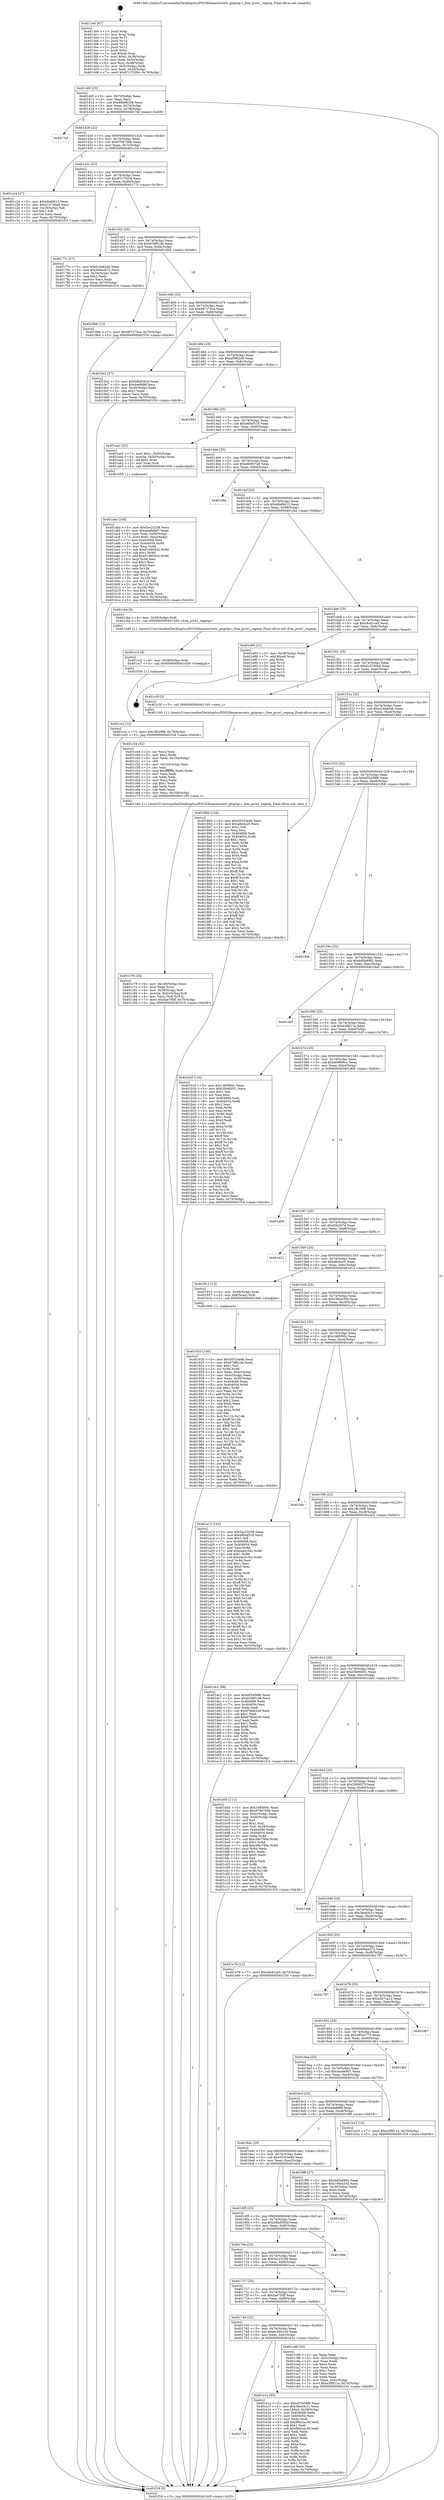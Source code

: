 digraph "0x4013e0" {
  label = "0x4013e0 (/mnt/c/Users/mathe/Desktop/tcc/POCII/binaries/extr_gitgrep.c_free_pcre1_regexp_Final-ollvm.out::main(0))"
  labelloc = "t"
  node[shape=record]

  Entry [label="",width=0.3,height=0.3,shape=circle,fillcolor=black,style=filled]
  "0x40140f" [label="{
     0x40140f [23]\l
     | [instrs]\l
     &nbsp;&nbsp;0x40140f \<+3\>: mov -0x70(%rbp),%eax\l
     &nbsp;&nbsp;0x401412 \<+2\>: mov %eax,%ecx\l
     &nbsp;&nbsp;0x401414 \<+6\>: sub $0x86b88358,%ecx\l
     &nbsp;&nbsp;0x40141a \<+3\>: mov %eax,-0x74(%rbp)\l
     &nbsp;&nbsp;0x40141d \<+3\>: mov %ecx,-0x78(%rbp)\l
     &nbsp;&nbsp;0x401420 \<+6\>: je 00000000004017ef \<main+0x40f\>\l
  }"]
  "0x4017ef" [label="{
     0x4017ef\l
  }", style=dashed]
  "0x401426" [label="{
     0x401426 [22]\l
     | [instrs]\l
     &nbsp;&nbsp;0x401426 \<+5\>: jmp 000000000040142b \<main+0x4b\>\l
     &nbsp;&nbsp;0x40142b \<+3\>: mov -0x74(%rbp),%eax\l
     &nbsp;&nbsp;0x40142e \<+5\>: sub $0x9706750b,%eax\l
     &nbsp;&nbsp;0x401433 \<+3\>: mov %eax,-0x7c(%rbp)\l
     &nbsp;&nbsp;0x401436 \<+6\>: je 0000000000401c24 \<main+0x844\>\l
  }"]
  Exit [label="",width=0.3,height=0.3,shape=circle,fillcolor=black,style=filled,peripheries=2]
  "0x401c24" [label="{
     0x401c24 [27]\l
     | [instrs]\l
     &nbsp;&nbsp;0x401c24 \<+5\>: mov $0xb8af4613,%eax\l
     &nbsp;&nbsp;0x401c29 \<+5\>: mov $0xd14740ed,%ecx\l
     &nbsp;&nbsp;0x401c2e \<+3\>: mov -0x29(%rbp),%dl\l
     &nbsp;&nbsp;0x401c31 \<+3\>: test $0x1,%dl\l
     &nbsp;&nbsp;0x401c34 \<+3\>: cmovne %ecx,%eax\l
     &nbsp;&nbsp;0x401c37 \<+3\>: mov %eax,-0x70(%rbp)\l
     &nbsp;&nbsp;0x401c3a \<+5\>: jmp 0000000000401f16 \<main+0xb36\>\l
  }"]
  "0x40143c" [label="{
     0x40143c [22]\l
     | [instrs]\l
     &nbsp;&nbsp;0x40143c \<+5\>: jmp 0000000000401441 \<main+0x61\>\l
     &nbsp;&nbsp;0x401441 \<+3\>: mov -0x74(%rbp),%eax\l
     &nbsp;&nbsp;0x401444 \<+5\>: sub $0x97c75204,%eax\l
     &nbsp;&nbsp;0x401449 \<+3\>: mov %eax,-0x80(%rbp)\l
     &nbsp;&nbsp;0x40144c \<+6\>: je 000000000040177c \<main+0x39c\>\l
  }"]
  "0x401759" [label="{
     0x401759\l
  }", style=dashed]
  "0x40177c" [label="{
     0x40177c [27]\l
     | [instrs]\l
     &nbsp;&nbsp;0x40177c \<+5\>: mov $0xd18a82eb,%eax\l
     &nbsp;&nbsp;0x401781 \<+5\>: mov $0x40baa572,%ecx\l
     &nbsp;&nbsp;0x401786 \<+3\>: mov -0x34(%rbp),%edx\l
     &nbsp;&nbsp;0x401789 \<+3\>: cmp $0x2,%edx\l
     &nbsp;&nbsp;0x40178c \<+3\>: cmovne %ecx,%eax\l
     &nbsp;&nbsp;0x40178f \<+3\>: mov %eax,-0x70(%rbp)\l
     &nbsp;&nbsp;0x401792 \<+5\>: jmp 0000000000401f16 \<main+0xb36\>\l
  }"]
  "0x401452" [label="{
     0x401452 [25]\l
     | [instrs]\l
     &nbsp;&nbsp;0x401452 \<+5\>: jmp 0000000000401457 \<main+0x77\>\l
     &nbsp;&nbsp;0x401457 \<+3\>: mov -0x74(%rbp),%eax\l
     &nbsp;&nbsp;0x40145a \<+5\>: sub $0x97df81de,%eax\l
     &nbsp;&nbsp;0x40145f \<+6\>: mov %eax,-0x84(%rbp)\l
     &nbsp;&nbsp;0x401465 \<+6\>: je 00000000004019b6 \<main+0x5d6\>\l
  }"]
  "0x401f16" [label="{
     0x401f16 [5]\l
     | [instrs]\l
     &nbsp;&nbsp;0x401f16 \<+5\>: jmp 000000000040140f \<main+0x2f\>\l
  }"]
  "0x4013e0" [label="{
     0x4013e0 [47]\l
     | [instrs]\l
     &nbsp;&nbsp;0x4013e0 \<+1\>: push %rbp\l
     &nbsp;&nbsp;0x4013e1 \<+3\>: mov %rsp,%rbp\l
     &nbsp;&nbsp;0x4013e4 \<+2\>: push %r15\l
     &nbsp;&nbsp;0x4013e6 \<+2\>: push %r14\l
     &nbsp;&nbsp;0x4013e8 \<+2\>: push %r13\l
     &nbsp;&nbsp;0x4013ea \<+2\>: push %r12\l
     &nbsp;&nbsp;0x4013ec \<+1\>: push %rbx\l
     &nbsp;&nbsp;0x4013ed \<+7\>: sub $0xe8,%rsp\l
     &nbsp;&nbsp;0x4013f4 \<+7\>: movl $0x0,-0x38(%rbp)\l
     &nbsp;&nbsp;0x4013fb \<+3\>: mov %edi,-0x3c(%rbp)\l
     &nbsp;&nbsp;0x4013fe \<+4\>: mov %rsi,-0x48(%rbp)\l
     &nbsp;&nbsp;0x401402 \<+3\>: mov -0x3c(%rbp),%edi\l
     &nbsp;&nbsp;0x401405 \<+3\>: mov %edi,-0x34(%rbp)\l
     &nbsp;&nbsp;0x401408 \<+7\>: movl $0x97c75204,-0x70(%rbp)\l
  }"]
  "0x401e1a" [label="{
     0x401e1a [95]\l
     | [instrs]\l
     &nbsp;&nbsp;0x401e1a \<+5\>: mov $0xd55458f6,%eax\l
     &nbsp;&nbsp;0x401e1f \<+5\>: mov $0x3bed3c1c,%ecx\l
     &nbsp;&nbsp;0x401e24 \<+7\>: movl $0x0,-0x38(%rbp)\l
     &nbsp;&nbsp;0x401e2b \<+7\>: mov 0x404068,%edx\l
     &nbsp;&nbsp;0x401e32 \<+7\>: mov 0x404054,%esi\l
     &nbsp;&nbsp;0x401e39 \<+2\>: mov %edx,%edi\l
     &nbsp;&nbsp;0x401e3b \<+6\>: add $0x9bb2ac39,%edi\l
     &nbsp;&nbsp;0x401e41 \<+3\>: sub $0x1,%edi\l
     &nbsp;&nbsp;0x401e44 \<+6\>: sub $0x9bb2ac39,%edi\l
     &nbsp;&nbsp;0x401e4a \<+3\>: imul %edi,%edx\l
     &nbsp;&nbsp;0x401e4d \<+3\>: and $0x1,%edx\l
     &nbsp;&nbsp;0x401e50 \<+3\>: cmp $0x0,%edx\l
     &nbsp;&nbsp;0x401e53 \<+4\>: sete %r8b\l
     &nbsp;&nbsp;0x401e57 \<+3\>: cmp $0xa,%esi\l
     &nbsp;&nbsp;0x401e5a \<+4\>: setl %r9b\l
     &nbsp;&nbsp;0x401e5e \<+3\>: mov %r8b,%r10b\l
     &nbsp;&nbsp;0x401e61 \<+3\>: and %r9b,%r10b\l
     &nbsp;&nbsp;0x401e64 \<+3\>: xor %r9b,%r8b\l
     &nbsp;&nbsp;0x401e67 \<+3\>: or %r8b,%r10b\l
     &nbsp;&nbsp;0x401e6a \<+4\>: test $0x1,%r10b\l
     &nbsp;&nbsp;0x401e6e \<+3\>: cmovne %ecx,%eax\l
     &nbsp;&nbsp;0x401e71 \<+3\>: mov %eax,-0x70(%rbp)\l
     &nbsp;&nbsp;0x401e74 \<+5\>: jmp 0000000000401f16 \<main+0xb36\>\l
  }"]
  "0x4019b6" [label="{
     0x4019b6 [12]\l
     | [instrs]\l
     &nbsp;&nbsp;0x4019b6 \<+7\>: movl $0x997275ce,-0x70(%rbp)\l
     &nbsp;&nbsp;0x4019bd \<+5\>: jmp 0000000000401f16 \<main+0xb36\>\l
  }"]
  "0x40146b" [label="{
     0x40146b [25]\l
     | [instrs]\l
     &nbsp;&nbsp;0x40146b \<+5\>: jmp 0000000000401470 \<main+0x90\>\l
     &nbsp;&nbsp;0x401470 \<+3\>: mov -0x74(%rbp),%eax\l
     &nbsp;&nbsp;0x401473 \<+5\>: sub $0x997275ce,%eax\l
     &nbsp;&nbsp;0x401478 \<+6\>: mov %eax,-0x88(%rbp)\l
     &nbsp;&nbsp;0x40147e \<+6\>: je 00000000004019c2 \<main+0x5e2\>\l
  }"]
  "0x401ccc" [label="{
     0x401ccc [12]\l
     | [instrs]\l
     &nbsp;&nbsp;0x401ccc \<+7\>: movl $0x1ffc29f9,-0x70(%rbp)\l
     &nbsp;&nbsp;0x401cd3 \<+5\>: jmp 0000000000401f16 \<main+0xb36\>\l
  }"]
  "0x4019c2" [label="{
     0x4019c2 [27]\l
     | [instrs]\l
     &nbsp;&nbsp;0x4019c2 \<+5\>: mov $0x58bd582d,%eax\l
     &nbsp;&nbsp;0x4019c7 \<+5\>: mov $0x4eefbf6f,%ecx\l
     &nbsp;&nbsp;0x4019cc \<+3\>: mov -0x30(%rbp),%edx\l
     &nbsp;&nbsp;0x4019cf \<+3\>: cmp $0x1,%edx\l
     &nbsp;&nbsp;0x4019d2 \<+3\>: cmovl %ecx,%eax\l
     &nbsp;&nbsp;0x4019d5 \<+3\>: mov %eax,-0x70(%rbp)\l
     &nbsp;&nbsp;0x4019d8 \<+5\>: jmp 0000000000401f16 \<main+0xb36\>\l
  }"]
  "0x401484" [label="{
     0x401484 [25]\l
     | [instrs]\l
     &nbsp;&nbsp;0x401484 \<+5\>: jmp 0000000000401489 \<main+0xa9\>\l
     &nbsp;&nbsp;0x401489 \<+3\>: mov -0x74(%rbp),%eax\l
     &nbsp;&nbsp;0x40148c \<+5\>: sub $0xaf59d2e0,%eax\l
     &nbsp;&nbsp;0x401491 \<+6\>: mov %eax,-0x8c(%rbp)\l
     &nbsp;&nbsp;0x401497 \<+6\>: je 0000000000401881 \<main+0x4a1\>\l
  }"]
  "0x401cc3" [label="{
     0x401cc3 [9]\l
     | [instrs]\l
     &nbsp;&nbsp;0x401cc3 \<+4\>: mov -0x58(%rbp),%rdi\l
     &nbsp;&nbsp;0x401cc7 \<+5\>: call 0000000000401030 \<free@plt\>\l
     | [calls]\l
     &nbsp;&nbsp;0x401030 \{1\} (unknown)\l
  }"]
  "0x401881" [label="{
     0x401881\l
  }", style=dashed]
  "0x40149d" [label="{
     0x40149d [25]\l
     | [instrs]\l
     &nbsp;&nbsp;0x40149d \<+5\>: jmp 00000000004014a2 \<main+0xc2\>\l
     &nbsp;&nbsp;0x4014a2 \<+3\>: mov -0x74(%rbp),%eax\l
     &nbsp;&nbsp;0x4014a5 \<+5\>: sub $0xb60ef518,%eax\l
     &nbsp;&nbsp;0x4014aa \<+6\>: mov %eax,-0x90(%rbp)\l
     &nbsp;&nbsp;0x4014b0 \<+6\>: je 0000000000401aa3 \<main+0x6c3\>\l
  }"]
  "0x401740" [label="{
     0x401740 [25]\l
     | [instrs]\l
     &nbsp;&nbsp;0x401740 \<+5\>: jmp 0000000000401745 \<main+0x365\>\l
     &nbsp;&nbsp;0x401745 \<+3\>: mov -0x74(%rbp),%eax\l
     &nbsp;&nbsp;0x401748 \<+5\>: sub $0x6c5801e6,%eax\l
     &nbsp;&nbsp;0x40174d \<+6\>: mov %eax,-0xfc(%rbp)\l
     &nbsp;&nbsp;0x401753 \<+6\>: je 0000000000401e1a \<main+0xa3a\>\l
  }"]
  "0x401aa3" [label="{
     0x401aa3 [23]\l
     | [instrs]\l
     &nbsp;&nbsp;0x401aa3 \<+7\>: movl $0x1,-0x50(%rbp)\l
     &nbsp;&nbsp;0x401aaa \<+4\>: movslq -0x50(%rbp),%rax\l
     &nbsp;&nbsp;0x401aae \<+4\>: shl $0x2,%rax\l
     &nbsp;&nbsp;0x401ab2 \<+3\>: mov %rax,%rdi\l
     &nbsp;&nbsp;0x401ab5 \<+5\>: call 0000000000401050 \<malloc@plt\>\l
     | [calls]\l
     &nbsp;&nbsp;0x401050 \{1\} (unknown)\l
  }"]
  "0x4014b6" [label="{
     0x4014b6 [25]\l
     | [instrs]\l
     &nbsp;&nbsp;0x4014b6 \<+5\>: jmp 00000000004014bb \<main+0xdb\>\l
     &nbsp;&nbsp;0x4014bb \<+3\>: mov -0x74(%rbp),%eax\l
     &nbsp;&nbsp;0x4014be \<+5\>: sub $0xb80907a9,%eax\l
     &nbsp;&nbsp;0x4014c3 \<+6\>: mov %eax,-0x94(%rbp)\l
     &nbsp;&nbsp;0x4014c9 \<+6\>: je 0000000000401d6e \<main+0x98e\>\l
  }"]
  "0x401c99" [label="{
     0x401c99 [33]\l
     | [instrs]\l
     &nbsp;&nbsp;0x401c99 \<+2\>: xor %eax,%eax\l
     &nbsp;&nbsp;0x401c9b \<+3\>: mov -0x5c(%rbp),%ecx\l
     &nbsp;&nbsp;0x401c9e \<+2\>: mov %eax,%edx\l
     &nbsp;&nbsp;0x401ca0 \<+2\>: sub %ecx,%edx\l
     &nbsp;&nbsp;0x401ca2 \<+2\>: mov %eax,%ecx\l
     &nbsp;&nbsp;0x401ca4 \<+3\>: sub $0x1,%ecx\l
     &nbsp;&nbsp;0x401ca7 \<+2\>: add %ecx,%edx\l
     &nbsp;&nbsp;0x401ca9 \<+2\>: sub %edx,%eax\l
     &nbsp;&nbsp;0x401cab \<+3\>: mov %eax,-0x5c(%rbp)\l
     &nbsp;&nbsp;0x401cae \<+7\>: movl $0xe3f0f11a,-0x70(%rbp)\l
     &nbsp;&nbsp;0x401cb5 \<+5\>: jmp 0000000000401f16 \<main+0xb36\>\l
  }"]
  "0x401d6e" [label="{
     0x401d6e\l
  }", style=dashed]
  "0x4014cf" [label="{
     0x4014cf [25]\l
     | [instrs]\l
     &nbsp;&nbsp;0x4014cf \<+5\>: jmp 00000000004014d4 \<main+0xf4\>\l
     &nbsp;&nbsp;0x4014d4 \<+3\>: mov -0x74(%rbp),%eax\l
     &nbsp;&nbsp;0x4014d7 \<+5\>: sub $0xb8af4613,%eax\l
     &nbsp;&nbsp;0x4014dc \<+6\>: mov %eax,-0x98(%rbp)\l
     &nbsp;&nbsp;0x4014e2 \<+6\>: je 0000000000401cba \<main+0x8da\>\l
  }"]
  "0x401727" [label="{
     0x401727 [25]\l
     | [instrs]\l
     &nbsp;&nbsp;0x401727 \<+5\>: jmp 000000000040172c \<main+0x34c\>\l
     &nbsp;&nbsp;0x40172c \<+3\>: mov -0x74(%rbp),%eax\l
     &nbsp;&nbsp;0x40172f \<+5\>: sub $0x5ae7f5ff,%eax\l
     &nbsp;&nbsp;0x401734 \<+6\>: mov %eax,-0xf8(%rbp)\l
     &nbsp;&nbsp;0x40173a \<+6\>: je 0000000000401c99 \<main+0x8b9\>\l
  }"]
  "0x401cba" [label="{
     0x401cba [9]\l
     | [instrs]\l
     &nbsp;&nbsp;0x401cba \<+4\>: mov -0x58(%rbp),%rdi\l
     &nbsp;&nbsp;0x401cbe \<+5\>: call 00000000004013d0 \<free_pcre1_regexp\>\l
     | [calls]\l
     &nbsp;&nbsp;0x4013d0 \{1\} (/mnt/c/Users/mathe/Desktop/tcc/POCII/binaries/extr_gitgrep.c_free_pcre1_regexp_Final-ollvm.out::free_pcre1_regexp)\l
  }"]
  "0x4014e8" [label="{
     0x4014e8 [25]\l
     | [instrs]\l
     &nbsp;&nbsp;0x4014e8 \<+5\>: jmp 00000000004014ed \<main+0x10d\>\l
     &nbsp;&nbsp;0x4014ed \<+3\>: mov -0x74(%rbp),%eax\l
     &nbsp;&nbsp;0x4014f0 \<+5\>: sub $0xc8c81ea5,%eax\l
     &nbsp;&nbsp;0x4014f5 \<+6\>: mov %eax,-0x9c(%rbp)\l
     &nbsp;&nbsp;0x4014fb \<+6\>: je 0000000000401e85 \<main+0xaa5\>\l
  }"]
  "0x401ece" [label="{
     0x401ece\l
  }", style=dashed]
  "0x401e85" [label="{
     0x401e85 [21]\l
     | [instrs]\l
     &nbsp;&nbsp;0x401e85 \<+3\>: mov -0x38(%rbp),%eax\l
     &nbsp;&nbsp;0x401e88 \<+7\>: add $0xe8,%rsp\l
     &nbsp;&nbsp;0x401e8f \<+1\>: pop %rbx\l
     &nbsp;&nbsp;0x401e90 \<+2\>: pop %r12\l
     &nbsp;&nbsp;0x401e92 \<+2\>: pop %r13\l
     &nbsp;&nbsp;0x401e94 \<+2\>: pop %r14\l
     &nbsp;&nbsp;0x401e96 \<+2\>: pop %r15\l
     &nbsp;&nbsp;0x401e98 \<+1\>: pop %rbp\l
     &nbsp;&nbsp;0x401e99 \<+1\>: ret\l
  }"]
  "0x401501" [label="{
     0x401501 [25]\l
     | [instrs]\l
     &nbsp;&nbsp;0x401501 \<+5\>: jmp 0000000000401506 \<main+0x126\>\l
     &nbsp;&nbsp;0x401506 \<+3\>: mov -0x74(%rbp),%eax\l
     &nbsp;&nbsp;0x401509 \<+5\>: sub $0xd14740ed,%eax\l
     &nbsp;&nbsp;0x40150e \<+6\>: mov %eax,-0xa0(%rbp)\l
     &nbsp;&nbsp;0x401514 \<+6\>: je 0000000000401c3f \<main+0x85f\>\l
  }"]
  "0x40170e" [label="{
     0x40170e [25]\l
     | [instrs]\l
     &nbsp;&nbsp;0x40170e \<+5\>: jmp 0000000000401713 \<main+0x333\>\l
     &nbsp;&nbsp;0x401713 \<+3\>: mov -0x74(%rbp),%eax\l
     &nbsp;&nbsp;0x401716 \<+5\>: sub $0x5ac25258,%eax\l
     &nbsp;&nbsp;0x40171b \<+6\>: mov %eax,-0xf4(%rbp)\l
     &nbsp;&nbsp;0x401721 \<+6\>: je 0000000000401ece \<main+0xaee\>\l
  }"]
  "0x401c3f" [label="{
     0x401c3f [5]\l
     | [instrs]\l
     &nbsp;&nbsp;0x401c3f \<+5\>: call 0000000000401160 \<next_i\>\l
     | [calls]\l
     &nbsp;&nbsp;0x401160 \{1\} (/mnt/c/Users/mathe/Desktop/tcc/POCII/binaries/extr_gitgrep.c_free_pcre1_regexp_Final-ollvm.out::next_i)\l
  }"]
  "0x40151a" [label="{
     0x40151a [25]\l
     | [instrs]\l
     &nbsp;&nbsp;0x40151a \<+5\>: jmp 000000000040151f \<main+0x13f\>\l
     &nbsp;&nbsp;0x40151f \<+3\>: mov -0x74(%rbp),%eax\l
     &nbsp;&nbsp;0x401522 \<+5\>: sub $0xd18a82eb,%eax\l
     &nbsp;&nbsp;0x401527 \<+6\>: mov %eax,-0xa4(%rbp)\l
     &nbsp;&nbsp;0x40152d \<+6\>: je 000000000040188d \<main+0x4ad\>\l
  }"]
  "0x4019dd" [label="{
     0x4019dd\l
  }", style=dashed]
  "0x40188d" [label="{
     0x40188d [134]\l
     | [instrs]\l
     &nbsp;&nbsp;0x40188d \<+5\>: mov $0x50353e46,%eax\l
     &nbsp;&nbsp;0x401892 \<+5\>: mov $0xa8d4ce5,%ecx\l
     &nbsp;&nbsp;0x401897 \<+2\>: mov $0x1,%dl\l
     &nbsp;&nbsp;0x401899 \<+2\>: xor %esi,%esi\l
     &nbsp;&nbsp;0x40189b \<+7\>: mov 0x404068,%edi\l
     &nbsp;&nbsp;0x4018a2 \<+8\>: mov 0x404054,%r8d\l
     &nbsp;&nbsp;0x4018aa \<+3\>: sub $0x1,%esi\l
     &nbsp;&nbsp;0x4018ad \<+3\>: mov %edi,%r9d\l
     &nbsp;&nbsp;0x4018b0 \<+3\>: add %esi,%r9d\l
     &nbsp;&nbsp;0x4018b3 \<+4\>: imul %r9d,%edi\l
     &nbsp;&nbsp;0x4018b7 \<+3\>: and $0x1,%edi\l
     &nbsp;&nbsp;0x4018ba \<+3\>: cmp $0x0,%edi\l
     &nbsp;&nbsp;0x4018bd \<+4\>: sete %r10b\l
     &nbsp;&nbsp;0x4018c1 \<+4\>: cmp $0xa,%r8d\l
     &nbsp;&nbsp;0x4018c5 \<+4\>: setl %r11b\l
     &nbsp;&nbsp;0x4018c9 \<+3\>: mov %r10b,%bl\l
     &nbsp;&nbsp;0x4018cc \<+3\>: xor $0xff,%bl\l
     &nbsp;&nbsp;0x4018cf \<+3\>: mov %r11b,%r14b\l
     &nbsp;&nbsp;0x4018d2 \<+4\>: xor $0xff,%r14b\l
     &nbsp;&nbsp;0x4018d6 \<+3\>: xor $0x1,%dl\l
     &nbsp;&nbsp;0x4018d9 \<+3\>: mov %bl,%r15b\l
     &nbsp;&nbsp;0x4018dc \<+4\>: and $0xff,%r15b\l
     &nbsp;&nbsp;0x4018e0 \<+3\>: and %dl,%r10b\l
     &nbsp;&nbsp;0x4018e3 \<+3\>: mov %r14b,%r12b\l
     &nbsp;&nbsp;0x4018e6 \<+4\>: and $0xff,%r12b\l
     &nbsp;&nbsp;0x4018ea \<+3\>: and %dl,%r11b\l
     &nbsp;&nbsp;0x4018ed \<+3\>: or %r10b,%r15b\l
     &nbsp;&nbsp;0x4018f0 \<+3\>: or %r11b,%r12b\l
     &nbsp;&nbsp;0x4018f3 \<+3\>: xor %r12b,%r15b\l
     &nbsp;&nbsp;0x4018f6 \<+3\>: or %r14b,%bl\l
     &nbsp;&nbsp;0x4018f9 \<+3\>: xor $0xff,%bl\l
     &nbsp;&nbsp;0x4018fc \<+3\>: or $0x1,%dl\l
     &nbsp;&nbsp;0x4018ff \<+2\>: and %dl,%bl\l
     &nbsp;&nbsp;0x401901 \<+3\>: or %bl,%r15b\l
     &nbsp;&nbsp;0x401904 \<+4\>: test $0x1,%r15b\l
     &nbsp;&nbsp;0x401908 \<+3\>: cmovne %ecx,%eax\l
     &nbsp;&nbsp;0x40190b \<+3\>: mov %eax,-0x70(%rbp)\l
     &nbsp;&nbsp;0x40190e \<+5\>: jmp 0000000000401f16 \<main+0xb36\>\l
  }"]
  "0x401533" [label="{
     0x401533 [25]\l
     | [instrs]\l
     &nbsp;&nbsp;0x401533 \<+5\>: jmp 0000000000401538 \<main+0x158\>\l
     &nbsp;&nbsp;0x401538 \<+3\>: mov -0x74(%rbp),%eax\l
     &nbsp;&nbsp;0x40153b \<+5\>: sub $0xd55458f6,%eax\l
     &nbsp;&nbsp;0x401540 \<+6\>: mov %eax,-0xa8(%rbp)\l
     &nbsp;&nbsp;0x401546 \<+6\>: je 0000000000401f08 \<main+0xb28\>\l
  }"]
  "0x4016f5" [label="{
     0x4016f5 [25]\l
     | [instrs]\l
     &nbsp;&nbsp;0x4016f5 \<+5\>: jmp 00000000004016fa \<main+0x31a\>\l
     &nbsp;&nbsp;0x4016fa \<+3\>: mov -0x74(%rbp),%eax\l
     &nbsp;&nbsp;0x4016fd \<+5\>: sub $0x58bd582d,%eax\l
     &nbsp;&nbsp;0x401702 \<+6\>: mov %eax,-0xf0(%rbp)\l
     &nbsp;&nbsp;0x401708 \<+6\>: je 00000000004019dd \<main+0x5fd\>\l
  }"]
  "0x401f08" [label="{
     0x401f08\l
  }", style=dashed]
  "0x40154c" [label="{
     0x40154c [25]\l
     | [instrs]\l
     &nbsp;&nbsp;0x40154c \<+5\>: jmp 0000000000401551 \<main+0x171\>\l
     &nbsp;&nbsp;0x401551 \<+3\>: mov -0x74(%rbp),%eax\l
     &nbsp;&nbsp;0x401554 \<+5\>: sub $0xdd5b8982,%eax\l
     &nbsp;&nbsp;0x401559 \<+6\>: mov %eax,-0xac(%rbp)\l
     &nbsp;&nbsp;0x40155f \<+6\>: je 0000000000401da5 \<main+0x9c5\>\l
  }"]
  "0x401eb2" [label="{
     0x401eb2\l
  }", style=dashed]
  "0x401da5" [label="{
     0x401da5\l
  }", style=dashed]
  "0x401565" [label="{
     0x401565 [25]\l
     | [instrs]\l
     &nbsp;&nbsp;0x401565 \<+5\>: jmp 000000000040156a \<main+0x18a\>\l
     &nbsp;&nbsp;0x40156a \<+3\>: mov -0x74(%rbp),%eax\l
     &nbsp;&nbsp;0x40156d \<+5\>: sub $0xe3f0f11a,%eax\l
     &nbsp;&nbsp;0x401572 \<+6\>: mov %eax,-0xb0(%rbp)\l
     &nbsp;&nbsp;0x401578 \<+6\>: je 0000000000401b2f \<main+0x74f\>\l
  }"]
  "0x401c78" [label="{
     0x401c78 [33]\l
     | [instrs]\l
     &nbsp;&nbsp;0x401c78 \<+6\>: mov -0x108(%rbp),%ecx\l
     &nbsp;&nbsp;0x401c7e \<+3\>: imul %eax,%ecx\l
     &nbsp;&nbsp;0x401c81 \<+4\>: mov -0x58(%rbp),%r8\l
     &nbsp;&nbsp;0x401c85 \<+4\>: movslq -0x5c(%rbp),%r9\l
     &nbsp;&nbsp;0x401c89 \<+4\>: mov %ecx,(%r8,%r9,4)\l
     &nbsp;&nbsp;0x401c8d \<+7\>: movl $0x5ae7f5ff,-0x70(%rbp)\l
     &nbsp;&nbsp;0x401c94 \<+5\>: jmp 0000000000401f16 \<main+0xb36\>\l
  }"]
  "0x401b2f" [label="{
     0x401b2f [134]\l
     | [instrs]\l
     &nbsp;&nbsp;0x401b2f \<+5\>: mov $0x1485f00c,%eax\l
     &nbsp;&nbsp;0x401b34 \<+5\>: mov $0x20b90051,%ecx\l
     &nbsp;&nbsp;0x401b39 \<+2\>: mov $0x1,%dl\l
     &nbsp;&nbsp;0x401b3b \<+2\>: xor %esi,%esi\l
     &nbsp;&nbsp;0x401b3d \<+7\>: mov 0x404068,%edi\l
     &nbsp;&nbsp;0x401b44 \<+8\>: mov 0x404054,%r8d\l
     &nbsp;&nbsp;0x401b4c \<+3\>: sub $0x1,%esi\l
     &nbsp;&nbsp;0x401b4f \<+3\>: mov %edi,%r9d\l
     &nbsp;&nbsp;0x401b52 \<+3\>: add %esi,%r9d\l
     &nbsp;&nbsp;0x401b55 \<+4\>: imul %r9d,%edi\l
     &nbsp;&nbsp;0x401b59 \<+3\>: and $0x1,%edi\l
     &nbsp;&nbsp;0x401b5c \<+3\>: cmp $0x0,%edi\l
     &nbsp;&nbsp;0x401b5f \<+4\>: sete %r10b\l
     &nbsp;&nbsp;0x401b63 \<+4\>: cmp $0xa,%r8d\l
     &nbsp;&nbsp;0x401b67 \<+4\>: setl %r11b\l
     &nbsp;&nbsp;0x401b6b \<+3\>: mov %r10b,%bl\l
     &nbsp;&nbsp;0x401b6e \<+3\>: xor $0xff,%bl\l
     &nbsp;&nbsp;0x401b71 \<+3\>: mov %r11b,%r14b\l
     &nbsp;&nbsp;0x401b74 \<+4\>: xor $0xff,%r14b\l
     &nbsp;&nbsp;0x401b78 \<+3\>: xor $0x1,%dl\l
     &nbsp;&nbsp;0x401b7b \<+3\>: mov %bl,%r15b\l
     &nbsp;&nbsp;0x401b7e \<+4\>: and $0xff,%r15b\l
     &nbsp;&nbsp;0x401b82 \<+3\>: and %dl,%r10b\l
     &nbsp;&nbsp;0x401b85 \<+3\>: mov %r14b,%r12b\l
     &nbsp;&nbsp;0x401b88 \<+4\>: and $0xff,%r12b\l
     &nbsp;&nbsp;0x401b8c \<+3\>: and %dl,%r11b\l
     &nbsp;&nbsp;0x401b8f \<+3\>: or %r10b,%r15b\l
     &nbsp;&nbsp;0x401b92 \<+3\>: or %r11b,%r12b\l
     &nbsp;&nbsp;0x401b95 \<+3\>: xor %r12b,%r15b\l
     &nbsp;&nbsp;0x401b98 \<+3\>: or %r14b,%bl\l
     &nbsp;&nbsp;0x401b9b \<+3\>: xor $0xff,%bl\l
     &nbsp;&nbsp;0x401b9e \<+3\>: or $0x1,%dl\l
     &nbsp;&nbsp;0x401ba1 \<+2\>: and %dl,%bl\l
     &nbsp;&nbsp;0x401ba3 \<+3\>: or %bl,%r15b\l
     &nbsp;&nbsp;0x401ba6 \<+4\>: test $0x1,%r15b\l
     &nbsp;&nbsp;0x401baa \<+3\>: cmovne %ecx,%eax\l
     &nbsp;&nbsp;0x401bad \<+3\>: mov %eax,-0x70(%rbp)\l
     &nbsp;&nbsp;0x401bb0 \<+5\>: jmp 0000000000401f16 \<main+0xb36\>\l
  }"]
  "0x40157e" [label="{
     0x40157e [25]\l
     | [instrs]\l
     &nbsp;&nbsp;0x40157e \<+5\>: jmp 0000000000401583 \<main+0x1a3\>\l
     &nbsp;&nbsp;0x401583 \<+3\>: mov -0x74(%rbp),%eax\l
     &nbsp;&nbsp;0x401586 \<+5\>: sub $0xee9899ce,%eax\l
     &nbsp;&nbsp;0x40158b \<+6\>: mov %eax,-0xb4(%rbp)\l
     &nbsp;&nbsp;0x401591 \<+6\>: je 0000000000401d06 \<main+0x926\>\l
  }"]
  "0x401c44" [label="{
     0x401c44 [52]\l
     | [instrs]\l
     &nbsp;&nbsp;0x401c44 \<+2\>: xor %ecx,%ecx\l
     &nbsp;&nbsp;0x401c46 \<+5\>: mov $0x2,%edx\l
     &nbsp;&nbsp;0x401c4b \<+6\>: mov %edx,-0x104(%rbp)\l
     &nbsp;&nbsp;0x401c51 \<+1\>: cltd\l
     &nbsp;&nbsp;0x401c52 \<+6\>: mov -0x104(%rbp),%esi\l
     &nbsp;&nbsp;0x401c58 \<+2\>: idiv %esi\l
     &nbsp;&nbsp;0x401c5a \<+6\>: imul $0xfffffffe,%edx,%edx\l
     &nbsp;&nbsp;0x401c60 \<+2\>: mov %ecx,%edi\l
     &nbsp;&nbsp;0x401c62 \<+2\>: sub %edx,%edi\l
     &nbsp;&nbsp;0x401c64 \<+2\>: mov %ecx,%edx\l
     &nbsp;&nbsp;0x401c66 \<+3\>: sub $0x1,%edx\l
     &nbsp;&nbsp;0x401c69 \<+2\>: add %edx,%edi\l
     &nbsp;&nbsp;0x401c6b \<+2\>: sub %edi,%ecx\l
     &nbsp;&nbsp;0x401c6d \<+6\>: mov %ecx,-0x108(%rbp)\l
     &nbsp;&nbsp;0x401c73 \<+5\>: call 0000000000401160 \<next_i\>\l
     | [calls]\l
     &nbsp;&nbsp;0x401160 \{1\} (/mnt/c/Users/mathe/Desktop/tcc/POCII/binaries/extr_gitgrep.c_free_pcre1_regexp_Final-ollvm.out::next_i)\l
  }"]
  "0x401d06" [label="{
     0x401d06\l
  }", style=dashed]
  "0x401597" [label="{
     0x401597 [25]\l
     | [instrs]\l
     &nbsp;&nbsp;0x401597 \<+5\>: jmp 000000000040159c \<main+0x1bc\>\l
     &nbsp;&nbsp;0x40159c \<+3\>: mov -0x74(%rbp),%eax\l
     &nbsp;&nbsp;0x40159f \<+5\>: sub $0x93b567d,%eax\l
     &nbsp;&nbsp;0x4015a4 \<+6\>: mov %eax,-0xb8(%rbp)\l
     &nbsp;&nbsp;0x4015aa \<+6\>: je 0000000000401d21 \<main+0x941\>\l
  }"]
  "0x401aba" [label="{
     0x401aba [105]\l
     | [instrs]\l
     &nbsp;&nbsp;0x401aba \<+5\>: mov $0x5ac25258,%ecx\l
     &nbsp;&nbsp;0x401abf \<+5\>: mov $0x4ea8e9d7,%edx\l
     &nbsp;&nbsp;0x401ac4 \<+4\>: mov %rax,-0x58(%rbp)\l
     &nbsp;&nbsp;0x401ac8 \<+7\>: movl $0x0,-0x5c(%rbp)\l
     &nbsp;&nbsp;0x401acf \<+7\>: mov 0x404068,%esi\l
     &nbsp;&nbsp;0x401ad6 \<+8\>: mov 0x404054,%r8d\l
     &nbsp;&nbsp;0x401ade \<+3\>: mov %esi,%r9d\l
     &nbsp;&nbsp;0x401ae1 \<+7\>: sub $0xd1085d2d,%r9d\l
     &nbsp;&nbsp;0x401ae8 \<+4\>: sub $0x1,%r9d\l
     &nbsp;&nbsp;0x401aec \<+7\>: add $0xd1085d2d,%r9d\l
     &nbsp;&nbsp;0x401af3 \<+4\>: imul %r9d,%esi\l
     &nbsp;&nbsp;0x401af7 \<+3\>: and $0x1,%esi\l
     &nbsp;&nbsp;0x401afa \<+3\>: cmp $0x0,%esi\l
     &nbsp;&nbsp;0x401afd \<+4\>: sete %r10b\l
     &nbsp;&nbsp;0x401b01 \<+4\>: cmp $0xa,%r8d\l
     &nbsp;&nbsp;0x401b05 \<+4\>: setl %r11b\l
     &nbsp;&nbsp;0x401b09 \<+3\>: mov %r10b,%bl\l
     &nbsp;&nbsp;0x401b0c \<+3\>: and %r11b,%bl\l
     &nbsp;&nbsp;0x401b0f \<+3\>: xor %r11b,%r10b\l
     &nbsp;&nbsp;0x401b12 \<+3\>: or %r10b,%bl\l
     &nbsp;&nbsp;0x401b15 \<+3\>: test $0x1,%bl\l
     &nbsp;&nbsp;0x401b18 \<+3\>: cmovne %edx,%ecx\l
     &nbsp;&nbsp;0x401b1b \<+3\>: mov %ecx,-0x70(%rbp)\l
     &nbsp;&nbsp;0x401b1e \<+5\>: jmp 0000000000401f16 \<main+0xb36\>\l
  }"]
  "0x401d21" [label="{
     0x401d21\l
  }", style=dashed]
  "0x4015b0" [label="{
     0x4015b0 [25]\l
     | [instrs]\l
     &nbsp;&nbsp;0x4015b0 \<+5\>: jmp 00000000004015b5 \<main+0x1d5\>\l
     &nbsp;&nbsp;0x4015b5 \<+3\>: mov -0x74(%rbp),%eax\l
     &nbsp;&nbsp;0x4015b8 \<+5\>: sub $0xa8d4ce5,%eax\l
     &nbsp;&nbsp;0x4015bd \<+6\>: mov %eax,-0xbc(%rbp)\l
     &nbsp;&nbsp;0x4015c3 \<+6\>: je 0000000000401913 \<main+0x533\>\l
  }"]
  "0x4016dc" [label="{
     0x4016dc [25]\l
     | [instrs]\l
     &nbsp;&nbsp;0x4016dc \<+5\>: jmp 00000000004016e1 \<main+0x301\>\l
     &nbsp;&nbsp;0x4016e1 \<+3\>: mov -0x74(%rbp),%eax\l
     &nbsp;&nbsp;0x4016e4 \<+5\>: sub $0x50353e46,%eax\l
     &nbsp;&nbsp;0x4016e9 \<+6\>: mov %eax,-0xec(%rbp)\l
     &nbsp;&nbsp;0x4016ef \<+6\>: je 0000000000401eb2 \<main+0xad2\>\l
  }"]
  "0x401913" [label="{
     0x401913 [13]\l
     | [instrs]\l
     &nbsp;&nbsp;0x401913 \<+4\>: mov -0x48(%rbp),%rax\l
     &nbsp;&nbsp;0x401917 \<+4\>: mov 0x8(%rax),%rdi\l
     &nbsp;&nbsp;0x40191b \<+5\>: call 0000000000401060 \<atoi@plt\>\l
     | [calls]\l
     &nbsp;&nbsp;0x401060 \{1\} (unknown)\l
  }"]
  "0x4015c9" [label="{
     0x4015c9 [25]\l
     | [instrs]\l
     &nbsp;&nbsp;0x4015c9 \<+5\>: jmp 00000000004015ce \<main+0x1ee\>\l
     &nbsp;&nbsp;0x4015ce \<+3\>: mov -0x74(%rbp),%eax\l
     &nbsp;&nbsp;0x4015d1 \<+5\>: sub $0x106e435d,%eax\l
     &nbsp;&nbsp;0x4015d6 \<+6\>: mov %eax,-0xc0(%rbp)\l
     &nbsp;&nbsp;0x4015dc \<+6\>: je 0000000000401a13 \<main+0x633\>\l
  }"]
  "0x401920" [label="{
     0x401920 [150]\l
     | [instrs]\l
     &nbsp;&nbsp;0x401920 \<+5\>: mov $0x50353e46,%ecx\l
     &nbsp;&nbsp;0x401925 \<+5\>: mov $0x97df81de,%edx\l
     &nbsp;&nbsp;0x40192a \<+3\>: mov $0x1,%sil\l
     &nbsp;&nbsp;0x40192d \<+3\>: xor %r8d,%r8d\l
     &nbsp;&nbsp;0x401930 \<+3\>: mov %eax,-0x4c(%rbp)\l
     &nbsp;&nbsp;0x401933 \<+3\>: mov -0x4c(%rbp),%eax\l
     &nbsp;&nbsp;0x401936 \<+3\>: mov %eax,-0x30(%rbp)\l
     &nbsp;&nbsp;0x401939 \<+7\>: mov 0x404068,%eax\l
     &nbsp;&nbsp;0x401940 \<+8\>: mov 0x404054,%r9d\l
     &nbsp;&nbsp;0x401948 \<+4\>: sub $0x1,%r8d\l
     &nbsp;&nbsp;0x40194c \<+3\>: mov %eax,%r10d\l
     &nbsp;&nbsp;0x40194f \<+3\>: add %r8d,%r10d\l
     &nbsp;&nbsp;0x401952 \<+4\>: imul %r10d,%eax\l
     &nbsp;&nbsp;0x401956 \<+3\>: and $0x1,%eax\l
     &nbsp;&nbsp;0x401959 \<+3\>: cmp $0x0,%eax\l
     &nbsp;&nbsp;0x40195c \<+4\>: sete %r11b\l
     &nbsp;&nbsp;0x401960 \<+4\>: cmp $0xa,%r9d\l
     &nbsp;&nbsp;0x401964 \<+3\>: setl %bl\l
     &nbsp;&nbsp;0x401967 \<+3\>: mov %r11b,%r14b\l
     &nbsp;&nbsp;0x40196a \<+4\>: xor $0xff,%r14b\l
     &nbsp;&nbsp;0x40196e \<+3\>: mov %bl,%r15b\l
     &nbsp;&nbsp;0x401971 \<+4\>: xor $0xff,%r15b\l
     &nbsp;&nbsp;0x401975 \<+4\>: xor $0x1,%sil\l
     &nbsp;&nbsp;0x401979 \<+3\>: mov %r14b,%r12b\l
     &nbsp;&nbsp;0x40197c \<+4\>: and $0xff,%r12b\l
     &nbsp;&nbsp;0x401980 \<+3\>: and %sil,%r11b\l
     &nbsp;&nbsp;0x401983 \<+3\>: mov %r15b,%r13b\l
     &nbsp;&nbsp;0x401986 \<+4\>: and $0xff,%r13b\l
     &nbsp;&nbsp;0x40198a \<+3\>: and %sil,%bl\l
     &nbsp;&nbsp;0x40198d \<+3\>: or %r11b,%r12b\l
     &nbsp;&nbsp;0x401990 \<+3\>: or %bl,%r13b\l
     &nbsp;&nbsp;0x401993 \<+3\>: xor %r13b,%r12b\l
     &nbsp;&nbsp;0x401996 \<+3\>: or %r15b,%r14b\l
     &nbsp;&nbsp;0x401999 \<+4\>: xor $0xff,%r14b\l
     &nbsp;&nbsp;0x40199d \<+4\>: or $0x1,%sil\l
     &nbsp;&nbsp;0x4019a1 \<+3\>: and %sil,%r14b\l
     &nbsp;&nbsp;0x4019a4 \<+3\>: or %r14b,%r12b\l
     &nbsp;&nbsp;0x4019a7 \<+4\>: test $0x1,%r12b\l
     &nbsp;&nbsp;0x4019ab \<+3\>: cmovne %edx,%ecx\l
     &nbsp;&nbsp;0x4019ae \<+3\>: mov %ecx,-0x70(%rbp)\l
     &nbsp;&nbsp;0x4019b1 \<+5\>: jmp 0000000000401f16 \<main+0xb36\>\l
  }"]
  "0x4019f8" [label="{
     0x4019f8 [27]\l
     | [instrs]\l
     &nbsp;&nbsp;0x4019f8 \<+5\>: mov $0xdd5b8982,%eax\l
     &nbsp;&nbsp;0x4019fd \<+5\>: mov $0x106e435d,%ecx\l
     &nbsp;&nbsp;0x401a02 \<+3\>: mov -0x30(%rbp),%edx\l
     &nbsp;&nbsp;0x401a05 \<+3\>: cmp $0x0,%edx\l
     &nbsp;&nbsp;0x401a08 \<+3\>: cmove %ecx,%eax\l
     &nbsp;&nbsp;0x401a0b \<+3\>: mov %eax,-0x70(%rbp)\l
     &nbsp;&nbsp;0x401a0e \<+5\>: jmp 0000000000401f16 \<main+0xb36\>\l
  }"]
  "0x401a13" [label="{
     0x401a13 [144]\l
     | [instrs]\l
     &nbsp;&nbsp;0x401a13 \<+5\>: mov $0x5ac25258,%eax\l
     &nbsp;&nbsp;0x401a18 \<+5\>: mov $0xb60ef518,%ecx\l
     &nbsp;&nbsp;0x401a1d \<+2\>: mov $0x1,%dl\l
     &nbsp;&nbsp;0x401a1f \<+7\>: mov 0x404068,%esi\l
     &nbsp;&nbsp;0x401a26 \<+7\>: mov 0x404054,%edi\l
     &nbsp;&nbsp;0x401a2d \<+3\>: mov %esi,%r8d\l
     &nbsp;&nbsp;0x401a30 \<+7\>: add $0xeae41f42,%r8d\l
     &nbsp;&nbsp;0x401a37 \<+4\>: sub $0x1,%r8d\l
     &nbsp;&nbsp;0x401a3b \<+7\>: sub $0xeae41f42,%r8d\l
     &nbsp;&nbsp;0x401a42 \<+4\>: imul %r8d,%esi\l
     &nbsp;&nbsp;0x401a46 \<+3\>: and $0x1,%esi\l
     &nbsp;&nbsp;0x401a49 \<+3\>: cmp $0x0,%esi\l
     &nbsp;&nbsp;0x401a4c \<+4\>: sete %r9b\l
     &nbsp;&nbsp;0x401a50 \<+3\>: cmp $0xa,%edi\l
     &nbsp;&nbsp;0x401a53 \<+4\>: setl %r10b\l
     &nbsp;&nbsp;0x401a57 \<+3\>: mov %r9b,%r11b\l
     &nbsp;&nbsp;0x401a5a \<+4\>: xor $0xff,%r11b\l
     &nbsp;&nbsp;0x401a5e \<+3\>: mov %r10b,%bl\l
     &nbsp;&nbsp;0x401a61 \<+3\>: xor $0xff,%bl\l
     &nbsp;&nbsp;0x401a64 \<+3\>: xor $0x0,%dl\l
     &nbsp;&nbsp;0x401a67 \<+3\>: mov %r11b,%r14b\l
     &nbsp;&nbsp;0x401a6a \<+4\>: and $0x0,%r14b\l
     &nbsp;&nbsp;0x401a6e \<+3\>: and %dl,%r9b\l
     &nbsp;&nbsp;0x401a71 \<+3\>: mov %bl,%r15b\l
     &nbsp;&nbsp;0x401a74 \<+4\>: and $0x0,%r15b\l
     &nbsp;&nbsp;0x401a78 \<+3\>: and %dl,%r10b\l
     &nbsp;&nbsp;0x401a7b \<+3\>: or %r9b,%r14b\l
     &nbsp;&nbsp;0x401a7e \<+3\>: or %r10b,%r15b\l
     &nbsp;&nbsp;0x401a81 \<+3\>: xor %r15b,%r14b\l
     &nbsp;&nbsp;0x401a84 \<+3\>: or %bl,%r11b\l
     &nbsp;&nbsp;0x401a87 \<+4\>: xor $0xff,%r11b\l
     &nbsp;&nbsp;0x401a8b \<+3\>: or $0x0,%dl\l
     &nbsp;&nbsp;0x401a8e \<+3\>: and %dl,%r11b\l
     &nbsp;&nbsp;0x401a91 \<+3\>: or %r11b,%r14b\l
     &nbsp;&nbsp;0x401a94 \<+4\>: test $0x1,%r14b\l
     &nbsp;&nbsp;0x401a98 \<+3\>: cmovne %ecx,%eax\l
     &nbsp;&nbsp;0x401a9b \<+3\>: mov %eax,-0x70(%rbp)\l
     &nbsp;&nbsp;0x401a9e \<+5\>: jmp 0000000000401f16 \<main+0xb36\>\l
  }"]
  "0x4015e2" [label="{
     0x4015e2 [25]\l
     | [instrs]\l
     &nbsp;&nbsp;0x4015e2 \<+5\>: jmp 00000000004015e7 \<main+0x207\>\l
     &nbsp;&nbsp;0x4015e7 \<+3\>: mov -0x74(%rbp),%eax\l
     &nbsp;&nbsp;0x4015ea \<+5\>: sub $0x1485f00c,%eax\l
     &nbsp;&nbsp;0x4015ef \<+6\>: mov %eax,-0xc4(%rbp)\l
     &nbsp;&nbsp;0x4015f5 \<+6\>: je 0000000000401efc \<main+0xb1c\>\l
  }"]
  "0x4016c3" [label="{
     0x4016c3 [25]\l
     | [instrs]\l
     &nbsp;&nbsp;0x4016c3 \<+5\>: jmp 00000000004016c8 \<main+0x2e8\>\l
     &nbsp;&nbsp;0x4016c8 \<+3\>: mov -0x74(%rbp),%eax\l
     &nbsp;&nbsp;0x4016cb \<+5\>: sub $0x4eefbf6f,%eax\l
     &nbsp;&nbsp;0x4016d0 \<+6\>: mov %eax,-0xe8(%rbp)\l
     &nbsp;&nbsp;0x4016d6 \<+6\>: je 00000000004019f8 \<main+0x618\>\l
  }"]
  "0x401efc" [label="{
     0x401efc\l
  }", style=dashed]
  "0x4015fb" [label="{
     0x4015fb [25]\l
     | [instrs]\l
     &nbsp;&nbsp;0x4015fb \<+5\>: jmp 0000000000401600 \<main+0x220\>\l
     &nbsp;&nbsp;0x401600 \<+3\>: mov -0x74(%rbp),%eax\l
     &nbsp;&nbsp;0x401603 \<+5\>: sub $0x1ffc29f9,%eax\l
     &nbsp;&nbsp;0x401608 \<+6\>: mov %eax,-0xc8(%rbp)\l
     &nbsp;&nbsp;0x40160e \<+6\>: je 0000000000401dc2 \<main+0x9e2\>\l
  }"]
  "0x401b23" [label="{
     0x401b23 [12]\l
     | [instrs]\l
     &nbsp;&nbsp;0x401b23 \<+7\>: movl $0xe3f0f11a,-0x70(%rbp)\l
     &nbsp;&nbsp;0x401b2a \<+5\>: jmp 0000000000401f16 \<main+0xb36\>\l
  }"]
  "0x401dc2" [label="{
     0x401dc2 [88]\l
     | [instrs]\l
     &nbsp;&nbsp;0x401dc2 \<+5\>: mov $0xd55458f6,%eax\l
     &nbsp;&nbsp;0x401dc7 \<+5\>: mov $0x6c5801e6,%ecx\l
     &nbsp;&nbsp;0x401dcc \<+7\>: mov 0x404068,%edx\l
     &nbsp;&nbsp;0x401dd3 \<+7\>: mov 0x404054,%esi\l
     &nbsp;&nbsp;0x401dda \<+2\>: mov %edx,%edi\l
     &nbsp;&nbsp;0x401ddc \<+6\>: sub $0x878b8329,%edi\l
     &nbsp;&nbsp;0x401de2 \<+3\>: sub $0x1,%edi\l
     &nbsp;&nbsp;0x401de5 \<+6\>: add $0x878b8329,%edi\l
     &nbsp;&nbsp;0x401deb \<+3\>: imul %edi,%edx\l
     &nbsp;&nbsp;0x401dee \<+3\>: and $0x1,%edx\l
     &nbsp;&nbsp;0x401df1 \<+3\>: cmp $0x0,%edx\l
     &nbsp;&nbsp;0x401df4 \<+4\>: sete %r8b\l
     &nbsp;&nbsp;0x401df8 \<+3\>: cmp $0xa,%esi\l
     &nbsp;&nbsp;0x401dfb \<+4\>: setl %r9b\l
     &nbsp;&nbsp;0x401dff \<+3\>: mov %r8b,%r10b\l
     &nbsp;&nbsp;0x401e02 \<+3\>: and %r9b,%r10b\l
     &nbsp;&nbsp;0x401e05 \<+3\>: xor %r9b,%r8b\l
     &nbsp;&nbsp;0x401e08 \<+3\>: or %r8b,%r10b\l
     &nbsp;&nbsp;0x401e0b \<+4\>: test $0x1,%r10b\l
     &nbsp;&nbsp;0x401e0f \<+3\>: cmovne %ecx,%eax\l
     &nbsp;&nbsp;0x401e12 \<+3\>: mov %eax,-0x70(%rbp)\l
     &nbsp;&nbsp;0x401e15 \<+5\>: jmp 0000000000401f16 \<main+0xb36\>\l
  }"]
  "0x401614" [label="{
     0x401614 [25]\l
     | [instrs]\l
     &nbsp;&nbsp;0x401614 \<+5\>: jmp 0000000000401619 \<main+0x239\>\l
     &nbsp;&nbsp;0x401619 \<+3\>: mov -0x74(%rbp),%eax\l
     &nbsp;&nbsp;0x40161c \<+5\>: sub $0x20b90051,%eax\l
     &nbsp;&nbsp;0x401621 \<+6\>: mov %eax,-0xcc(%rbp)\l
     &nbsp;&nbsp;0x401627 \<+6\>: je 0000000000401bb5 \<main+0x7d5\>\l
  }"]
  "0x4016aa" [label="{
     0x4016aa [25]\l
     | [instrs]\l
     &nbsp;&nbsp;0x4016aa \<+5\>: jmp 00000000004016af \<main+0x2cf\>\l
     &nbsp;&nbsp;0x4016af \<+3\>: mov -0x74(%rbp),%eax\l
     &nbsp;&nbsp;0x4016b2 \<+5\>: sub $0x4ea8e9d7,%eax\l
     &nbsp;&nbsp;0x4016b7 \<+6\>: mov %eax,-0xe4(%rbp)\l
     &nbsp;&nbsp;0x4016bd \<+6\>: je 0000000000401b23 \<main+0x743\>\l
  }"]
  "0x401bb5" [label="{
     0x401bb5 [111]\l
     | [instrs]\l
     &nbsp;&nbsp;0x401bb5 \<+5\>: mov $0x1485f00c,%eax\l
     &nbsp;&nbsp;0x401bba \<+5\>: mov $0x9706750b,%ecx\l
     &nbsp;&nbsp;0x401bbf \<+3\>: mov -0x5c(%rbp),%edx\l
     &nbsp;&nbsp;0x401bc2 \<+3\>: cmp -0x50(%rbp),%edx\l
     &nbsp;&nbsp;0x401bc5 \<+4\>: setl %sil\l
     &nbsp;&nbsp;0x401bc9 \<+4\>: and $0x1,%sil\l
     &nbsp;&nbsp;0x401bcd \<+4\>: mov %sil,-0x29(%rbp)\l
     &nbsp;&nbsp;0x401bd1 \<+7\>: mov 0x404068,%edx\l
     &nbsp;&nbsp;0x401bd8 \<+7\>: mov 0x404054,%edi\l
     &nbsp;&nbsp;0x401bdf \<+3\>: mov %edx,%r8d\l
     &nbsp;&nbsp;0x401be2 \<+7\>: sub $0xc98c789a,%r8d\l
     &nbsp;&nbsp;0x401be9 \<+4\>: sub $0x1,%r8d\l
     &nbsp;&nbsp;0x401bed \<+7\>: add $0xc98c789a,%r8d\l
     &nbsp;&nbsp;0x401bf4 \<+4\>: imul %r8d,%edx\l
     &nbsp;&nbsp;0x401bf8 \<+3\>: and $0x1,%edx\l
     &nbsp;&nbsp;0x401bfb \<+3\>: cmp $0x0,%edx\l
     &nbsp;&nbsp;0x401bfe \<+4\>: sete %sil\l
     &nbsp;&nbsp;0x401c02 \<+3\>: cmp $0xa,%edi\l
     &nbsp;&nbsp;0x401c05 \<+4\>: setl %r9b\l
     &nbsp;&nbsp;0x401c09 \<+3\>: mov %sil,%r10b\l
     &nbsp;&nbsp;0x401c0c \<+3\>: and %r9b,%r10b\l
     &nbsp;&nbsp;0x401c0f \<+3\>: xor %r9b,%sil\l
     &nbsp;&nbsp;0x401c12 \<+3\>: or %sil,%r10b\l
     &nbsp;&nbsp;0x401c15 \<+4\>: test $0x1,%r10b\l
     &nbsp;&nbsp;0x401c19 \<+3\>: cmovne %ecx,%eax\l
     &nbsp;&nbsp;0x401c1c \<+3\>: mov %eax,-0x70(%rbp)\l
     &nbsp;&nbsp;0x401c1f \<+5\>: jmp 0000000000401f16 \<main+0xb36\>\l
  }"]
  "0x40162d" [label="{
     0x40162d [25]\l
     | [instrs]\l
     &nbsp;&nbsp;0x40162d \<+5\>: jmp 0000000000401632 \<main+0x252\>\l
     &nbsp;&nbsp;0x401632 \<+3\>: mov -0x74(%rbp),%eax\l
     &nbsp;&nbsp;0x401635 \<+5\>: sub $0x2689f37f,%eax\l
     &nbsp;&nbsp;0x40163a \<+6\>: mov %eax,-0xd0(%rbp)\l
     &nbsp;&nbsp;0x401640 \<+6\>: je 0000000000401cd8 \<main+0x8f8\>\l
  }"]
  "0x401db1" [label="{
     0x401db1\l
  }", style=dashed]
  "0x401cd8" [label="{
     0x401cd8\l
  }", style=dashed]
  "0x401646" [label="{
     0x401646 [25]\l
     | [instrs]\l
     &nbsp;&nbsp;0x401646 \<+5\>: jmp 000000000040164b \<main+0x26b\>\l
     &nbsp;&nbsp;0x40164b \<+3\>: mov -0x74(%rbp),%eax\l
     &nbsp;&nbsp;0x40164e \<+5\>: sub $0x3bed3c1c,%eax\l
     &nbsp;&nbsp;0x401653 \<+6\>: mov %eax,-0xd4(%rbp)\l
     &nbsp;&nbsp;0x401659 \<+6\>: je 0000000000401e79 \<main+0xa99\>\l
  }"]
  "0x401691" [label="{
     0x401691 [25]\l
     | [instrs]\l
     &nbsp;&nbsp;0x401691 \<+5\>: jmp 0000000000401696 \<main+0x2b6\>\l
     &nbsp;&nbsp;0x401696 \<+3\>: mov -0x74(%rbp),%eax\l
     &nbsp;&nbsp;0x401699 \<+5\>: sub $0x485cb773,%eax\l
     &nbsp;&nbsp;0x40169e \<+6\>: mov %eax,-0xe0(%rbp)\l
     &nbsp;&nbsp;0x4016a4 \<+6\>: je 0000000000401db1 \<main+0x9d1\>\l
  }"]
  "0x401e79" [label="{
     0x401e79 [12]\l
     | [instrs]\l
     &nbsp;&nbsp;0x401e79 \<+7\>: movl $0xc8c81ea5,-0x70(%rbp)\l
     &nbsp;&nbsp;0x401e80 \<+5\>: jmp 0000000000401f16 \<main+0xb36\>\l
  }"]
  "0x40165f" [label="{
     0x40165f [25]\l
     | [instrs]\l
     &nbsp;&nbsp;0x40165f \<+5\>: jmp 0000000000401664 \<main+0x284\>\l
     &nbsp;&nbsp;0x401664 \<+3\>: mov -0x74(%rbp),%eax\l
     &nbsp;&nbsp;0x401667 \<+5\>: sub $0x40baa572,%eax\l
     &nbsp;&nbsp;0x40166c \<+6\>: mov %eax,-0xd8(%rbp)\l
     &nbsp;&nbsp;0x401672 \<+6\>: je 0000000000401797 \<main+0x3b7\>\l
  }"]
  "0x401d87" [label="{
     0x401d87\l
  }", style=dashed]
  "0x401797" [label="{
     0x401797\l
  }", style=dashed]
  "0x401678" [label="{
     0x401678 [25]\l
     | [instrs]\l
     &nbsp;&nbsp;0x401678 \<+5\>: jmp 000000000040167d \<main+0x29d\>\l
     &nbsp;&nbsp;0x40167d \<+3\>: mov -0x74(%rbp),%eax\l
     &nbsp;&nbsp;0x401680 \<+5\>: sub $0x42b7ca12,%eax\l
     &nbsp;&nbsp;0x401685 \<+6\>: mov %eax,-0xdc(%rbp)\l
     &nbsp;&nbsp;0x40168b \<+6\>: je 0000000000401d87 \<main+0x9a7\>\l
  }"]
  Entry -> "0x4013e0" [label=" 1"]
  "0x40140f" -> "0x4017ef" [label=" 0"]
  "0x40140f" -> "0x401426" [label=" 22"]
  "0x401e85" -> Exit [label=" 1"]
  "0x401426" -> "0x401c24" [label=" 2"]
  "0x401426" -> "0x40143c" [label=" 20"]
  "0x401e79" -> "0x401f16" [label=" 1"]
  "0x40143c" -> "0x40177c" [label=" 1"]
  "0x40143c" -> "0x401452" [label=" 19"]
  "0x40177c" -> "0x401f16" [label=" 1"]
  "0x4013e0" -> "0x40140f" [label=" 1"]
  "0x401f16" -> "0x40140f" [label=" 21"]
  "0x401e1a" -> "0x401f16" [label=" 1"]
  "0x401452" -> "0x4019b6" [label=" 1"]
  "0x401452" -> "0x40146b" [label=" 18"]
  "0x401740" -> "0x401759" [label=" 0"]
  "0x40146b" -> "0x4019c2" [label=" 1"]
  "0x40146b" -> "0x401484" [label=" 17"]
  "0x401740" -> "0x401e1a" [label=" 1"]
  "0x401484" -> "0x401881" [label=" 0"]
  "0x401484" -> "0x40149d" [label=" 17"]
  "0x401dc2" -> "0x401f16" [label=" 1"]
  "0x40149d" -> "0x401aa3" [label=" 1"]
  "0x40149d" -> "0x4014b6" [label=" 16"]
  "0x401ccc" -> "0x401f16" [label=" 1"]
  "0x4014b6" -> "0x401d6e" [label=" 0"]
  "0x4014b6" -> "0x4014cf" [label=" 16"]
  "0x401cc3" -> "0x401ccc" [label=" 1"]
  "0x4014cf" -> "0x401cba" [label=" 1"]
  "0x4014cf" -> "0x4014e8" [label=" 15"]
  "0x401c99" -> "0x401f16" [label=" 1"]
  "0x4014e8" -> "0x401e85" [label=" 1"]
  "0x4014e8" -> "0x401501" [label=" 14"]
  "0x401727" -> "0x401740" [label=" 1"]
  "0x401501" -> "0x401c3f" [label=" 1"]
  "0x401501" -> "0x40151a" [label=" 13"]
  "0x401cba" -> "0x401cc3" [label=" 1"]
  "0x40151a" -> "0x40188d" [label=" 1"]
  "0x40151a" -> "0x401533" [label=" 12"]
  "0x40188d" -> "0x401f16" [label=" 1"]
  "0x40170e" -> "0x401727" [label=" 2"]
  "0x401533" -> "0x401f08" [label=" 0"]
  "0x401533" -> "0x40154c" [label=" 12"]
  "0x401727" -> "0x401c99" [label=" 1"]
  "0x40154c" -> "0x401da5" [label=" 0"]
  "0x40154c" -> "0x401565" [label=" 12"]
  "0x4016f5" -> "0x40170e" [label=" 2"]
  "0x401565" -> "0x401b2f" [label=" 2"]
  "0x401565" -> "0x40157e" [label=" 10"]
  "0x40170e" -> "0x401ece" [label=" 0"]
  "0x40157e" -> "0x401d06" [label=" 0"]
  "0x40157e" -> "0x401597" [label=" 10"]
  "0x4016dc" -> "0x4016f5" [label=" 2"]
  "0x401597" -> "0x401d21" [label=" 0"]
  "0x401597" -> "0x4015b0" [label=" 10"]
  "0x4016dc" -> "0x401eb2" [label=" 0"]
  "0x4015b0" -> "0x401913" [label=" 1"]
  "0x4015b0" -> "0x4015c9" [label=" 9"]
  "0x401913" -> "0x401920" [label=" 1"]
  "0x401920" -> "0x401f16" [label=" 1"]
  "0x4019b6" -> "0x401f16" [label=" 1"]
  "0x4019c2" -> "0x401f16" [label=" 1"]
  "0x4016f5" -> "0x4019dd" [label=" 0"]
  "0x4015c9" -> "0x401a13" [label=" 1"]
  "0x4015c9" -> "0x4015e2" [label=" 8"]
  "0x401c78" -> "0x401f16" [label=" 1"]
  "0x4015e2" -> "0x401efc" [label=" 0"]
  "0x4015e2" -> "0x4015fb" [label=" 8"]
  "0x401c3f" -> "0x401c44" [label=" 1"]
  "0x4015fb" -> "0x401dc2" [label=" 1"]
  "0x4015fb" -> "0x401614" [label=" 7"]
  "0x401c24" -> "0x401f16" [label=" 2"]
  "0x401614" -> "0x401bb5" [label=" 2"]
  "0x401614" -> "0x40162d" [label=" 5"]
  "0x401b2f" -> "0x401f16" [label=" 2"]
  "0x40162d" -> "0x401cd8" [label=" 0"]
  "0x40162d" -> "0x401646" [label=" 5"]
  "0x401b23" -> "0x401f16" [label=" 1"]
  "0x401646" -> "0x401e79" [label=" 1"]
  "0x401646" -> "0x40165f" [label=" 4"]
  "0x401aa3" -> "0x401aba" [label=" 1"]
  "0x40165f" -> "0x401797" [label=" 0"]
  "0x40165f" -> "0x401678" [label=" 4"]
  "0x401a13" -> "0x401f16" [label=" 1"]
  "0x401678" -> "0x401d87" [label=" 0"]
  "0x401678" -> "0x401691" [label=" 4"]
  "0x401aba" -> "0x401f16" [label=" 1"]
  "0x401691" -> "0x401db1" [label=" 0"]
  "0x401691" -> "0x4016aa" [label=" 4"]
  "0x401bb5" -> "0x401f16" [label=" 2"]
  "0x4016aa" -> "0x401b23" [label=" 1"]
  "0x4016aa" -> "0x4016c3" [label=" 3"]
  "0x401c44" -> "0x401c78" [label=" 1"]
  "0x4016c3" -> "0x4019f8" [label=" 1"]
  "0x4016c3" -> "0x4016dc" [label=" 2"]
  "0x4019f8" -> "0x401f16" [label=" 1"]
}

